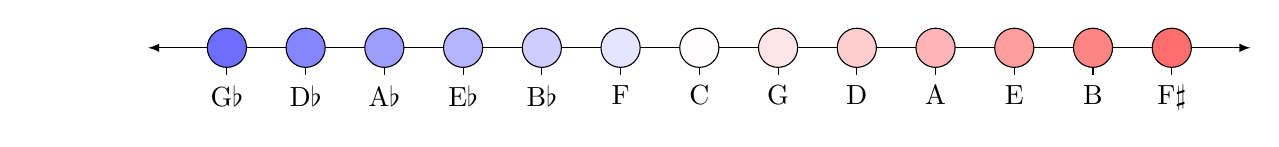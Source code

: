 % colors for line of fifths
\definecolor{Gb}{HTML}{6d6dff}
\definecolor{Db}{HTML}{8585ff}
\definecolor{Ab}{HTML}{9d9dff}
\definecolor{Eb}{HTML}{b5b5ff}
\definecolor{Bb}{HTML}{cdcdff}
\definecolor{F}{HTML}{e5e5ff}
\definecolor{C}{HTML}{fffdfd}
\definecolor{G}{HTML}{ffe5e5}
\definecolor{D}{HTML}{ffcdcd}
\definecolor{A}{HTML}{ffb5b5}
\definecolor{E}{HTML}{ff9d9d}
\definecolor{B}{HTML}{ff8585}
\definecolor{Fs}{HTML}{ff6d6d}

% draw picture
\begin{tikzpicture}[scale=2]

\draw[latex-latex] (-3.5,0) -- (3.5,0) ; % line

% down ticks
\foreach \x/\label in  {-6/G$\flat$,
                         -5/D$\flat$,
                         -4/A$\flat$,
                         -3/E$\flat$,
                         -2/B$\flat$,
                         -1/F,
                         0/C,
                         1/G,
                         2/D,
                         3/A,
                         4/E,
                         5/B,
                         6/F$\sharp$}
\draw[shift={(\x/2,0)},color=black] (0pt,0pt) -- (0pt,-5pt) node[below] {\label};
% % up ticks
% \foreach \x in  {-6,...,6}
% \draw[shift={(\x/2,0)},color=black] (0pt,0pt) -- (0pt,5pt) node[above] {$\x$};

% draw circles
\foreach \x/\color in {-6/Gb,
                         -5/Db,
                         -4/Ab,
                         -3/Eb,
                         -2/Bb,
                         -1/F,
                         0/C,
                         1/G,
                         2/D,
                         3/A,
                         4/E,
                         5/B,
                         6/Fs}
  \node [circle, fill=\color,scale=1.5, draw=black] (\x) at (\x/2,0) {};

\end{tikzpicture}
